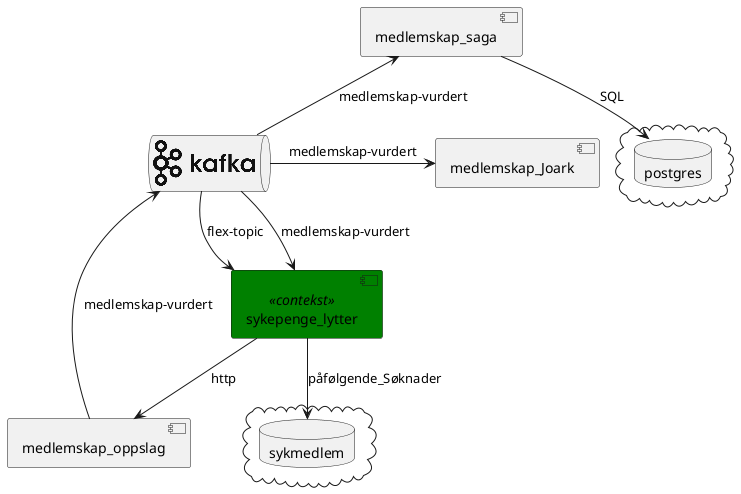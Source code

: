 
@startuml
!include <logos/kafka>
queue "<$kafka>" as kafka
cloud {
database sykmedlem
}
cloud {
database postgres
}

component medlemskap_saga
component medlemskap_oppslag
component medlemskap_Joark
component sykepenge_lytter  <<contekst>>

kafka -down-> sykepenge_lytter :flex-topic
kafka -down-> sykepenge_lytter :medlemskap-vurdert
sykepenge_lytter -down-> medlemskap_oppslag :http
sykepenge_lytter -down-> sykmedlem :påfølgende_Søknader
kafka -up-> medlemskap_saga :medlemskap-vurdert
kafka <- medlemskap_oppslag :medlemskap-vurdert
kafka -> medlemskap_Joark :medlemskap-vurdert
medlemskap_saga -down-> postgres : SQL

skinparam component {
    backgroundColor<<contekst>> green
}
@enduml